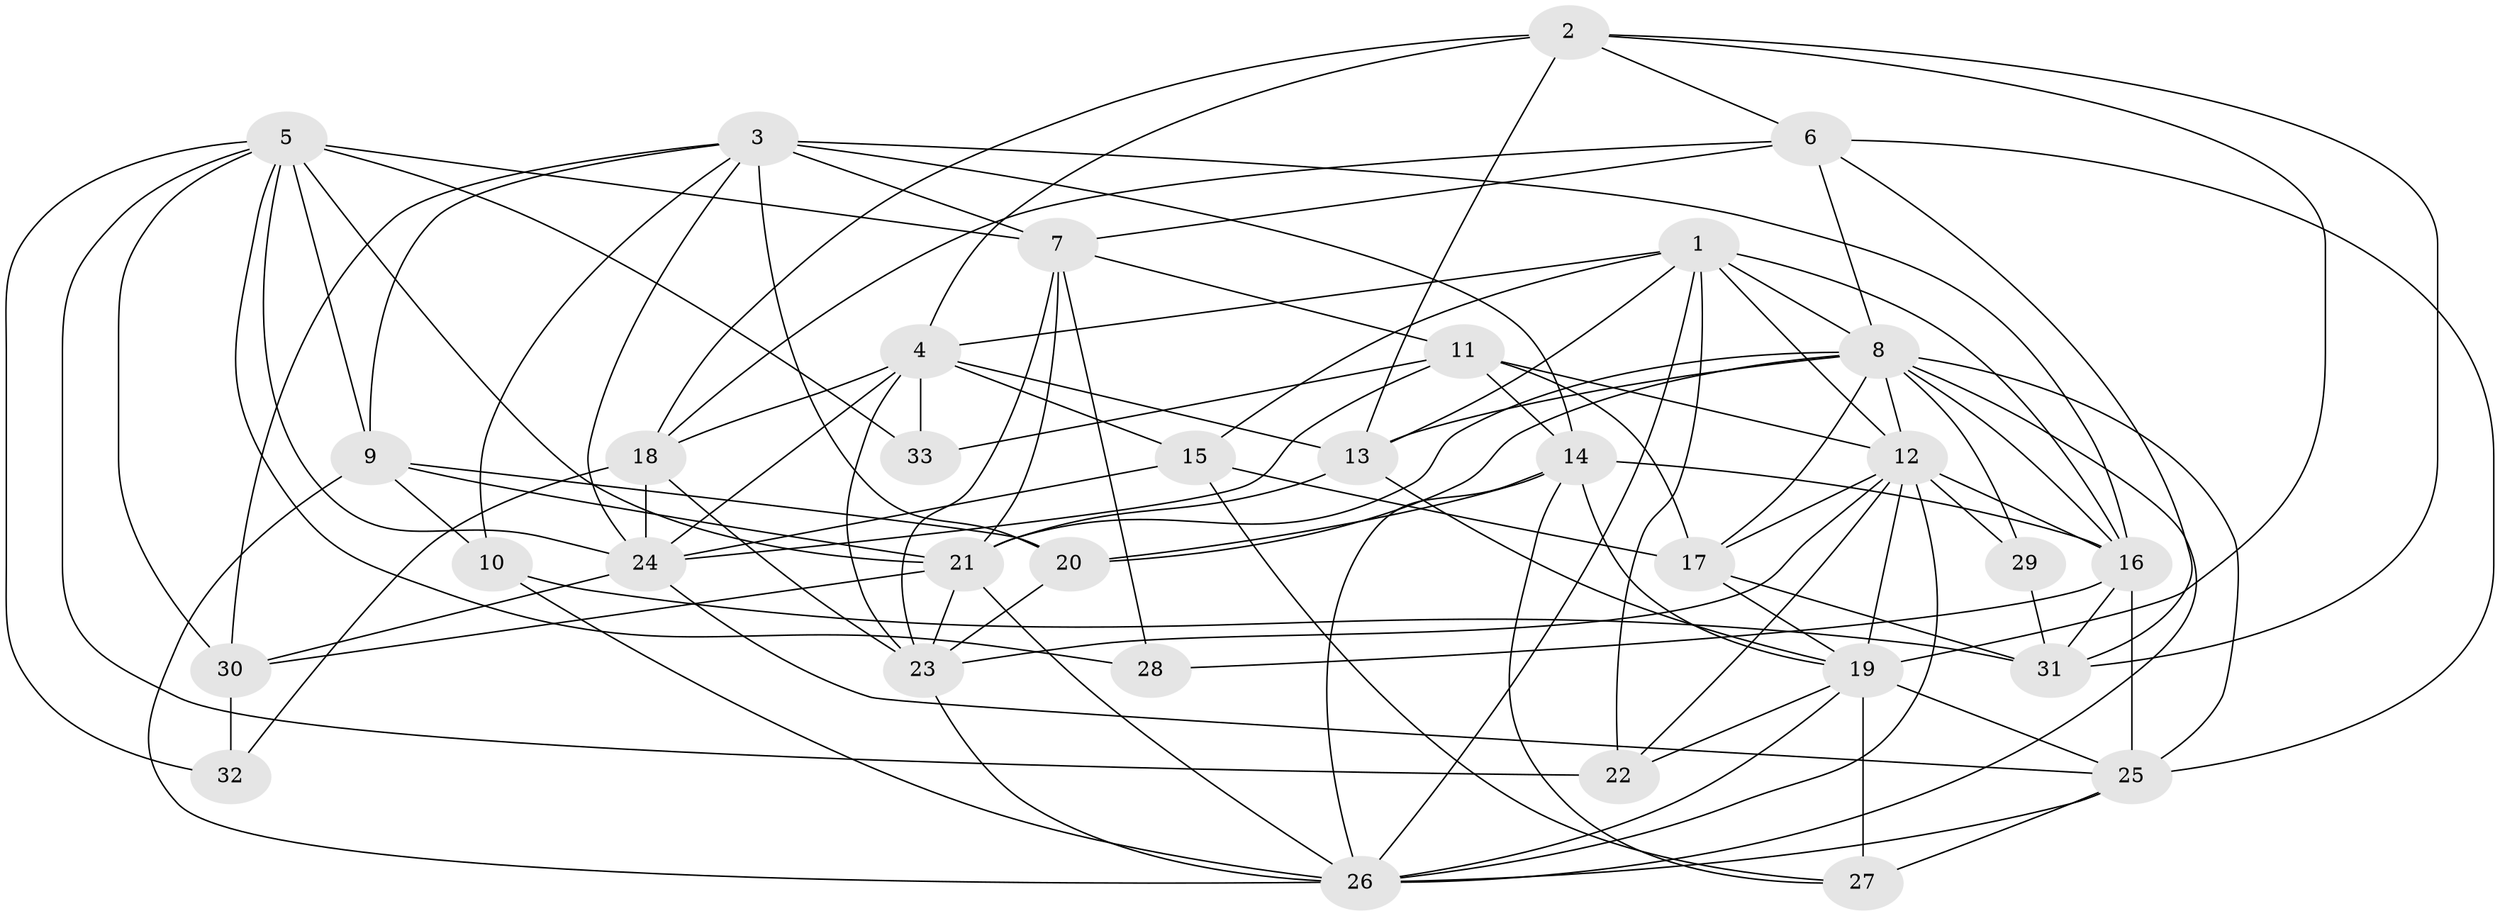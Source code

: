 // original degree distribution, {4: 1.0}
// Generated by graph-tools (version 1.1) at 2025/53/03/04/25 22:53:33]
// undirected, 33 vertices, 106 edges
graph export_dot {
  node [color=gray90,style=filled];
  1;
  2;
  3;
  4;
  5;
  6;
  7;
  8;
  9;
  10;
  11;
  12;
  13;
  14;
  15;
  16;
  17;
  18;
  19;
  20;
  21;
  22;
  23;
  24;
  25;
  26;
  27;
  28;
  29;
  30;
  31;
  32;
  33;
  1 -- 4 [weight=1.0];
  1 -- 8 [weight=1.0];
  1 -- 12 [weight=1.0];
  1 -- 13 [weight=1.0];
  1 -- 15 [weight=1.0];
  1 -- 16 [weight=1.0];
  1 -- 22 [weight=1.0];
  1 -- 26 [weight=1.0];
  2 -- 4 [weight=2.0];
  2 -- 6 [weight=1.0];
  2 -- 13 [weight=1.0];
  2 -- 18 [weight=2.0];
  2 -- 19 [weight=1.0];
  2 -- 31 [weight=3.0];
  3 -- 7 [weight=1.0];
  3 -- 9 [weight=1.0];
  3 -- 10 [weight=1.0];
  3 -- 14 [weight=1.0];
  3 -- 16 [weight=2.0];
  3 -- 20 [weight=2.0];
  3 -- 24 [weight=1.0];
  3 -- 30 [weight=1.0];
  4 -- 13 [weight=1.0];
  4 -- 15 [weight=1.0];
  4 -- 18 [weight=1.0];
  4 -- 23 [weight=1.0];
  4 -- 24 [weight=1.0];
  4 -- 33 [weight=2.0];
  5 -- 7 [weight=2.0];
  5 -- 9 [weight=1.0];
  5 -- 21 [weight=1.0];
  5 -- 22 [weight=1.0];
  5 -- 24 [weight=1.0];
  5 -- 28 [weight=1.0];
  5 -- 30 [weight=1.0];
  5 -- 32 [weight=1.0];
  5 -- 33 [weight=1.0];
  6 -- 7 [weight=1.0];
  6 -- 8 [weight=1.0];
  6 -- 18 [weight=1.0];
  6 -- 25 [weight=1.0];
  6 -- 31 [weight=1.0];
  7 -- 11 [weight=1.0];
  7 -- 21 [weight=2.0];
  7 -- 23 [weight=1.0];
  7 -- 28 [weight=2.0];
  8 -- 12 [weight=1.0];
  8 -- 13 [weight=2.0];
  8 -- 16 [weight=1.0];
  8 -- 17 [weight=1.0];
  8 -- 20 [weight=1.0];
  8 -- 21 [weight=1.0];
  8 -- 25 [weight=1.0];
  8 -- 26 [weight=1.0];
  8 -- 29 [weight=1.0];
  9 -- 10 [weight=1.0];
  9 -- 20 [weight=1.0];
  9 -- 21 [weight=1.0];
  9 -- 26 [weight=1.0];
  10 -- 26 [weight=1.0];
  10 -- 31 [weight=1.0];
  11 -- 12 [weight=1.0];
  11 -- 14 [weight=1.0];
  11 -- 17 [weight=3.0];
  11 -- 24 [weight=1.0];
  11 -- 33 [weight=1.0];
  12 -- 16 [weight=1.0];
  12 -- 17 [weight=2.0];
  12 -- 19 [weight=1.0];
  12 -- 22 [weight=1.0];
  12 -- 23 [weight=1.0];
  12 -- 26 [weight=1.0];
  12 -- 29 [weight=2.0];
  13 -- 19 [weight=1.0];
  13 -- 21 [weight=2.0];
  14 -- 16 [weight=2.0];
  14 -- 19 [weight=1.0];
  14 -- 20 [weight=1.0];
  14 -- 26 [weight=1.0];
  14 -- 27 [weight=1.0];
  15 -- 17 [weight=2.0];
  15 -- 24 [weight=1.0];
  15 -- 27 [weight=1.0];
  16 -- 25 [weight=3.0];
  16 -- 28 [weight=1.0];
  16 -- 31 [weight=1.0];
  17 -- 19 [weight=1.0];
  17 -- 31 [weight=1.0];
  18 -- 23 [weight=2.0];
  18 -- 24 [weight=3.0];
  18 -- 32 [weight=1.0];
  19 -- 22 [weight=1.0];
  19 -- 25 [weight=2.0];
  19 -- 26 [weight=1.0];
  19 -- 27 [weight=3.0];
  20 -- 23 [weight=1.0];
  21 -- 23 [weight=1.0];
  21 -- 26 [weight=1.0];
  21 -- 30 [weight=3.0];
  23 -- 26 [weight=1.0];
  24 -- 25 [weight=1.0];
  24 -- 30 [weight=1.0];
  25 -- 26 [weight=1.0];
  25 -- 27 [weight=1.0];
  29 -- 31 [weight=1.0];
  30 -- 32 [weight=2.0];
}
